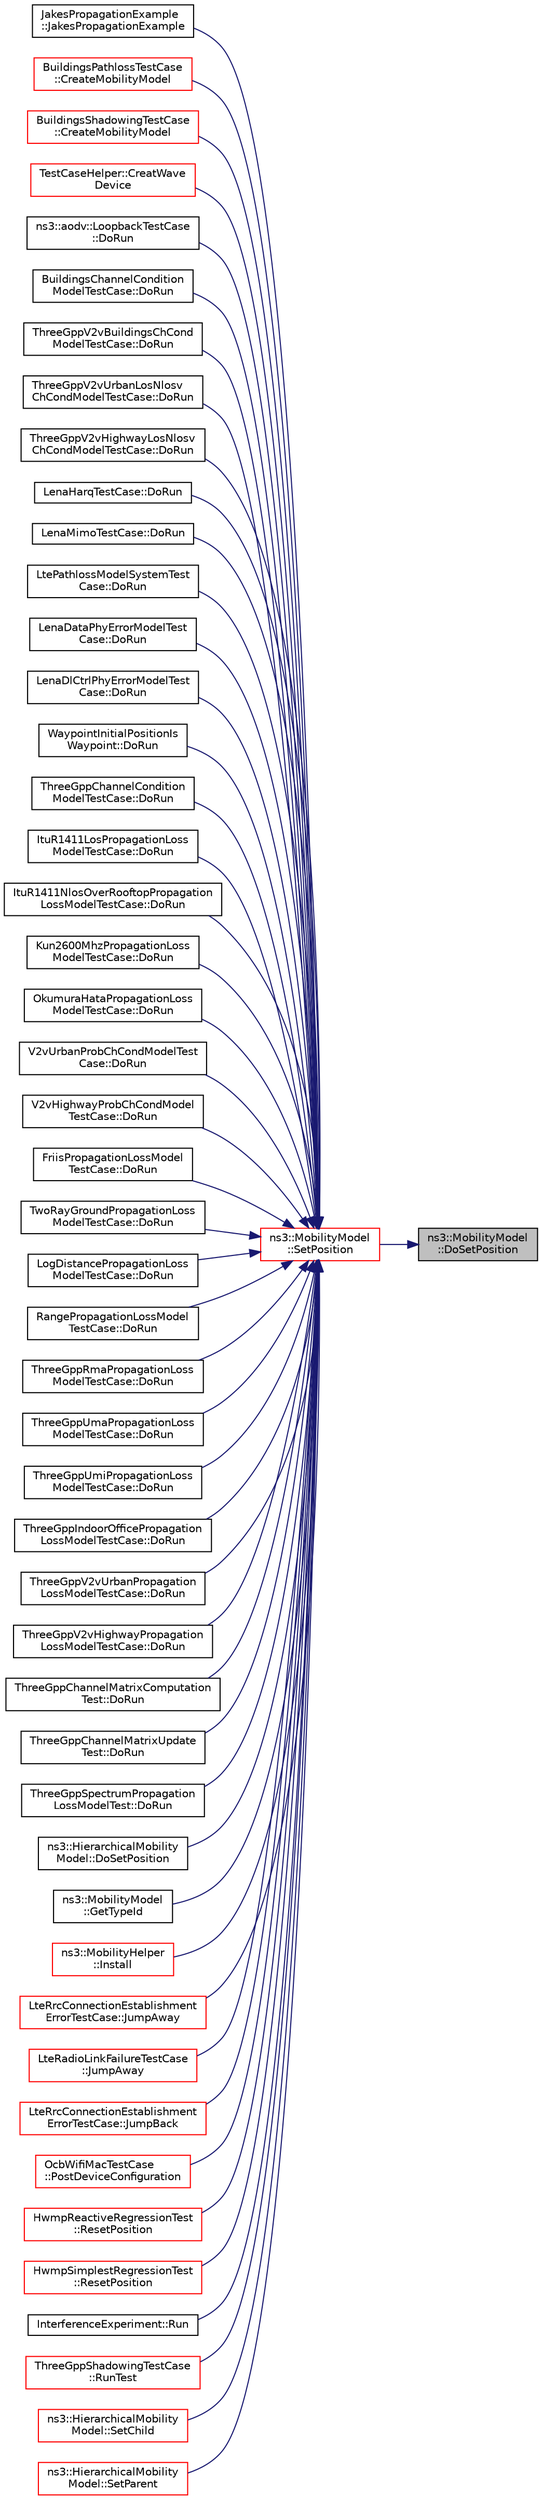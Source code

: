 digraph "ns3::MobilityModel::DoSetPosition"
{
 // LATEX_PDF_SIZE
  edge [fontname="Helvetica",fontsize="10",labelfontname="Helvetica",labelfontsize="10"];
  node [fontname="Helvetica",fontsize="10",shape=record];
  rankdir="RL";
  Node1 [label="ns3::MobilityModel\l::DoSetPosition",height=0.2,width=0.4,color="black", fillcolor="grey75", style="filled", fontcolor="black",tooltip=" "];
  Node1 -> Node2 [dir="back",color="midnightblue",fontsize="10",style="solid",fontname="Helvetica"];
  Node2 [label="ns3::MobilityModel\l::SetPosition",height=0.2,width=0.4,color="red", fillcolor="white", style="filled",URL="$classns3_1_1_mobility_model.html#ac584b3d5a309709d2f13ed6ada1e7640",tooltip=" "];
  Node2 -> Node3 [dir="back",color="midnightblue",fontsize="10",style="solid",fontname="Helvetica"];
  Node3 [label="JakesPropagationExample\l::JakesPropagationExample",height=0.2,width=0.4,color="black", fillcolor="white", style="filled",URL="$class_jakes_propagation_example.html#aecb2c5ae4d1b8545fdf9d4cf92365a0e",tooltip=" "];
  Node2 -> Node4 [dir="back",color="midnightblue",fontsize="10",style="solid",fontname="Helvetica"];
  Node4 [label="BuildingsPathlossTestCase\l::CreateMobilityModel",height=0.2,width=0.4,color="red", fillcolor="white", style="filled",URL="$class_buildings_pathloss_test_case.html#a22b970340b20ac349830e21a7b6abc6f",tooltip=" "];
  Node2 -> Node6 [dir="back",color="midnightblue",fontsize="10",style="solid",fontname="Helvetica"];
  Node6 [label="BuildingsShadowingTestCase\l::CreateMobilityModel",height=0.2,width=0.4,color="red", fillcolor="white", style="filled",URL="$class_buildings_shadowing_test_case.html#a43039af62f5ba963a7132f8f1cafe5e1",tooltip=" "];
  Node2 -> Node8 [dir="back",color="midnightblue",fontsize="10",style="solid",fontname="Helvetica"];
  Node8 [label="TestCaseHelper::CreatWave\lDevice",height=0.2,width=0.4,color="red", fillcolor="white", style="filled",URL="$class_test_case_helper.html#a24337801fa036883111fa1968606b57e",tooltip="Create WAVE device function."];
  Node2 -> Node12 [dir="back",color="midnightblue",fontsize="10",style="solid",fontname="Helvetica"];
  Node12 [label="ns3::aodv::LoopbackTestCase\l::DoRun",height=0.2,width=0.4,color="black", fillcolor="white", style="filled",URL="$classns3_1_1aodv_1_1_loopback_test_case.html#aa4ecd46f743a971813870cff58563eab",tooltip="Implementation to actually run this TestCase."];
  Node2 -> Node13 [dir="back",color="midnightblue",fontsize="10",style="solid",fontname="Helvetica"];
  Node13 [label="BuildingsChannelCondition\lModelTestCase::DoRun",height=0.2,width=0.4,color="black", fillcolor="white", style="filled",URL="$class_buildings_channel_condition_model_test_case.html#a6703a8ea3db02cf81f8be7caef44a631",tooltip="Builds the simulation scenario and perform the tests."];
  Node2 -> Node14 [dir="back",color="midnightblue",fontsize="10",style="solid",fontname="Helvetica"];
  Node14 [label="ThreeGppV2vBuildingsChCond\lModelTestCase::DoRun",height=0.2,width=0.4,color="black", fillcolor="white", style="filled",URL="$class_three_gpp_v2v_buildings_ch_cond_model_test_case.html#ace80b3b62bf98f57a5e0be6c204dd351",tooltip="Builds the simulation scenario and perform the tests."];
  Node2 -> Node15 [dir="back",color="midnightblue",fontsize="10",style="solid",fontname="Helvetica"];
  Node15 [label="ThreeGppV2vUrbanLosNlosv\lChCondModelTestCase::DoRun",height=0.2,width=0.4,color="black", fillcolor="white", style="filled",URL="$class_three_gpp_v2v_urban_los_nlosv_ch_cond_model_test_case.html#a3c2df4a7a3f3d79b69a9b82b5aed42aa",tooltip="Builds the simulation scenario and perform the tests."];
  Node2 -> Node16 [dir="back",color="midnightblue",fontsize="10",style="solid",fontname="Helvetica"];
  Node16 [label="ThreeGppV2vHighwayLosNlosv\lChCondModelTestCase::DoRun",height=0.2,width=0.4,color="black", fillcolor="white", style="filled",URL="$class_three_gpp_v2v_highway_los_nlosv_ch_cond_model_test_case.html#a6f70342d318085f5dd1ec9161fab5814",tooltip="Builds the simulation scenario and perform the tests."];
  Node2 -> Node17 [dir="back",color="midnightblue",fontsize="10",style="solid",fontname="Helvetica"];
  Node17 [label="LenaHarqTestCase::DoRun",height=0.2,width=0.4,color="black", fillcolor="white", style="filled",URL="$class_lena_harq_test_case.html#a77a86faca2ff6021e971516d82ea0533",tooltip="Implementation to actually run this TestCase."];
  Node2 -> Node18 [dir="back",color="midnightblue",fontsize="10",style="solid",fontname="Helvetica"];
  Node18 [label="LenaMimoTestCase::DoRun",height=0.2,width=0.4,color="black", fillcolor="white", style="filled",URL="$class_lena_mimo_test_case.html#a5479f5cb1621e84f8d28b4779f3e3b7c",tooltip="Implementation to actually run this TestCase."];
  Node2 -> Node19 [dir="back",color="midnightblue",fontsize="10",style="solid",fontname="Helvetica"];
  Node19 [label="LtePathlossModelSystemTest\lCase::DoRun",height=0.2,width=0.4,color="black", fillcolor="white", style="filled",URL="$class_lte_pathloss_model_system_test_case.html#a6cf8d23b5eab69a72e893419bbd13c1b",tooltip="Implementation to actually run this TestCase."];
  Node2 -> Node20 [dir="back",color="midnightblue",fontsize="10",style="solid",fontname="Helvetica"];
  Node20 [label="LenaDataPhyErrorModelTest\lCase::DoRun",height=0.2,width=0.4,color="black", fillcolor="white", style="filled",URL="$class_lena_data_phy_error_model_test_case.html#a363738c5b8d73b6b3398dc526faf7792",tooltip="Implementation to actually run this TestCase."];
  Node2 -> Node21 [dir="back",color="midnightblue",fontsize="10",style="solid",fontname="Helvetica"];
  Node21 [label="LenaDlCtrlPhyErrorModelTest\lCase::DoRun",height=0.2,width=0.4,color="black", fillcolor="white", style="filled",URL="$class_lena_dl_ctrl_phy_error_model_test_case.html#a1fb7c0a2adfe1083d7e0883b866b0954",tooltip="Implementation to actually run this TestCase."];
  Node2 -> Node22 [dir="back",color="midnightblue",fontsize="10",style="solid",fontname="Helvetica"];
  Node22 [label="WaypointInitialPositionIs\lWaypoint::DoRun",height=0.2,width=0.4,color="black", fillcolor="white", style="filled",URL="$class_waypoint_initial_position_is_waypoint.html#a277c97216e4f4c2c7cfffc2bace527e2",tooltip="Implementation to actually run this TestCase."];
  Node2 -> Node23 [dir="back",color="midnightblue",fontsize="10",style="solid",fontname="Helvetica"];
  Node23 [label="ThreeGppChannelCondition\lModelTestCase::DoRun",height=0.2,width=0.4,color="black", fillcolor="white", style="filled",URL="$class_three_gpp_channel_condition_model_test_case.html#a1e051fff0969bbc48d047f7a3a08ce0e",tooltip="Builds the simulation scenario and perform the tests."];
  Node2 -> Node24 [dir="back",color="midnightblue",fontsize="10",style="solid",fontname="Helvetica"];
  Node24 [label="ItuR1411LosPropagationLoss\lModelTestCase::DoRun",height=0.2,width=0.4,color="black", fillcolor="white", style="filled",URL="$class_itu_r1411_los_propagation_loss_model_test_case.html#a13bfa897fc98c45a328bf90f0f648249",tooltip="Implementation to actually run this TestCase."];
  Node2 -> Node25 [dir="back",color="midnightblue",fontsize="10",style="solid",fontname="Helvetica"];
  Node25 [label="ItuR1411NlosOverRooftopPropagation\lLossModelTestCase::DoRun",height=0.2,width=0.4,color="black", fillcolor="white", style="filled",URL="$class_itu_r1411_nlos_over_rooftop_propagation_loss_model_test_case.html#a8b0deec1405f06522fd9d3a44734e51d",tooltip="Implementation to actually run this TestCase."];
  Node2 -> Node26 [dir="back",color="midnightblue",fontsize="10",style="solid",fontname="Helvetica"];
  Node26 [label="Kun2600MhzPropagationLoss\lModelTestCase::DoRun",height=0.2,width=0.4,color="black", fillcolor="white", style="filled",URL="$class_kun2600_mhz_propagation_loss_model_test_case.html#aa5278eaa92b5abce1cd91bfea29ec794",tooltip="Implementation to actually run this TestCase."];
  Node2 -> Node27 [dir="back",color="midnightblue",fontsize="10",style="solid",fontname="Helvetica"];
  Node27 [label="OkumuraHataPropagationLoss\lModelTestCase::DoRun",height=0.2,width=0.4,color="black", fillcolor="white", style="filled",URL="$class_okumura_hata_propagation_loss_model_test_case.html#a2eeb636f42a7780e1767fb2fb21875af",tooltip="Implementation to actually run this TestCase."];
  Node2 -> Node28 [dir="back",color="midnightblue",fontsize="10",style="solid",fontname="Helvetica"];
  Node28 [label="V2vUrbanProbChCondModelTest\lCase::DoRun",height=0.2,width=0.4,color="black", fillcolor="white", style="filled",URL="$class_v2v_urban_prob_ch_cond_model_test_case.html#a5e8a78e5af26ac34bec4ab6c18fde149",tooltip="Builds the simulation scenario and perform the tests."];
  Node2 -> Node29 [dir="back",color="midnightblue",fontsize="10",style="solid",fontname="Helvetica"];
  Node29 [label="V2vHighwayProbChCondModel\lTestCase::DoRun",height=0.2,width=0.4,color="black", fillcolor="white", style="filled",URL="$class_v2v_highway_prob_ch_cond_model_test_case.html#aa973405f68efce293f6a395ab7a2af4f",tooltip="Builds the simulation scenario and perform the tests."];
  Node2 -> Node30 [dir="back",color="midnightblue",fontsize="10",style="solid",fontname="Helvetica"];
  Node30 [label="FriisPropagationLossModel\lTestCase::DoRun",height=0.2,width=0.4,color="black", fillcolor="white", style="filled",URL="$class_friis_propagation_loss_model_test_case.html#a9beb37a3138674891389344df52b2992",tooltip="Implementation to actually run this TestCase."];
  Node2 -> Node31 [dir="back",color="midnightblue",fontsize="10",style="solid",fontname="Helvetica"];
  Node31 [label="TwoRayGroundPropagationLoss\lModelTestCase::DoRun",height=0.2,width=0.4,color="black", fillcolor="white", style="filled",URL="$class_two_ray_ground_propagation_loss_model_test_case.html#ab9c944227a539d51afe1bcd969c6dfd6",tooltip="Implementation to actually run this TestCase."];
  Node2 -> Node32 [dir="back",color="midnightblue",fontsize="10",style="solid",fontname="Helvetica"];
  Node32 [label="LogDistancePropagationLoss\lModelTestCase::DoRun",height=0.2,width=0.4,color="black", fillcolor="white", style="filled",URL="$class_log_distance_propagation_loss_model_test_case.html#a25ff5690736a22d0454da11e0bcfc0e6",tooltip="Implementation to actually run this TestCase."];
  Node2 -> Node33 [dir="back",color="midnightblue",fontsize="10",style="solid",fontname="Helvetica"];
  Node33 [label="RangePropagationLossModel\lTestCase::DoRun",height=0.2,width=0.4,color="black", fillcolor="white", style="filled",URL="$class_range_propagation_loss_model_test_case.html#ad34c21db53296e3cb16176b801dbe71c",tooltip="Implementation to actually run this TestCase."];
  Node2 -> Node34 [dir="back",color="midnightblue",fontsize="10",style="solid",fontname="Helvetica"];
  Node34 [label="ThreeGppRmaPropagationLoss\lModelTestCase::DoRun",height=0.2,width=0.4,color="black", fillcolor="white", style="filled",URL="$class_three_gpp_rma_propagation_loss_model_test_case.html#aa4a38e82ca1004b59c0abcc446c2a01a",tooltip="Build the simulation scenario and run the tests."];
  Node2 -> Node35 [dir="back",color="midnightblue",fontsize="10",style="solid",fontname="Helvetica"];
  Node35 [label="ThreeGppUmaPropagationLoss\lModelTestCase::DoRun",height=0.2,width=0.4,color="black", fillcolor="white", style="filled",URL="$class_three_gpp_uma_propagation_loss_model_test_case.html#aa8ceffe25ccf60048b4b365f79911860",tooltip="Build the simulation scenario and run the tests."];
  Node2 -> Node36 [dir="back",color="midnightblue",fontsize="10",style="solid",fontname="Helvetica"];
  Node36 [label="ThreeGppUmiPropagationLoss\lModelTestCase::DoRun",height=0.2,width=0.4,color="black", fillcolor="white", style="filled",URL="$class_three_gpp_umi_propagation_loss_model_test_case.html#a3dcc34a4e76cd868f0c3d20575d5e0c5",tooltip="Build the simulation scenario and run the tests."];
  Node2 -> Node37 [dir="back",color="midnightblue",fontsize="10",style="solid",fontname="Helvetica"];
  Node37 [label="ThreeGppIndoorOfficePropagation\lLossModelTestCase::DoRun",height=0.2,width=0.4,color="black", fillcolor="white", style="filled",URL="$class_three_gpp_indoor_office_propagation_loss_model_test_case.html#a0bd03c06e235ec2b26a1548547a6c618",tooltip="Build the simulation scenario and run the tests."];
  Node2 -> Node38 [dir="back",color="midnightblue",fontsize="10",style="solid",fontname="Helvetica"];
  Node38 [label="ThreeGppV2vUrbanPropagation\lLossModelTestCase::DoRun",height=0.2,width=0.4,color="black", fillcolor="white", style="filled",URL="$class_three_gpp_v2v_urban_propagation_loss_model_test_case.html#affde3e2153502acdac434e169d7399f8",tooltip="Build the simulation scenario and run the tests."];
  Node2 -> Node39 [dir="back",color="midnightblue",fontsize="10",style="solid",fontname="Helvetica"];
  Node39 [label="ThreeGppV2vHighwayPropagation\lLossModelTestCase::DoRun",height=0.2,width=0.4,color="black", fillcolor="white", style="filled",URL="$class_three_gpp_v2v_highway_propagation_loss_model_test_case.html#a1a427594242f97fc5a7bebce9fe1b8bd",tooltip="Build the simulation scenario and run the tests."];
  Node2 -> Node40 [dir="back",color="midnightblue",fontsize="10",style="solid",fontname="Helvetica"];
  Node40 [label="ThreeGppChannelMatrixComputation\lTest::DoRun",height=0.2,width=0.4,color="black", fillcolor="white", style="filled",URL="$class_three_gpp_channel_matrix_computation_test.html#a25ad42a4b613a9a5614e685c7ec5bdde",tooltip="Build the test scenario."];
  Node2 -> Node41 [dir="back",color="midnightblue",fontsize="10",style="solid",fontname="Helvetica"];
  Node41 [label="ThreeGppChannelMatrixUpdate\lTest::DoRun",height=0.2,width=0.4,color="black", fillcolor="white", style="filled",URL="$class_three_gpp_channel_matrix_update_test.html#a9b335151b46bbd8d8531be9726d0d869",tooltip="Build the test scenario."];
  Node2 -> Node42 [dir="back",color="midnightblue",fontsize="10",style="solid",fontname="Helvetica"];
  Node42 [label="ThreeGppSpectrumPropagation\lLossModelTest::DoRun",height=0.2,width=0.4,color="black", fillcolor="white", style="filled",URL="$class_three_gpp_spectrum_propagation_loss_model_test.html#ab450da09766147dacd0d209d5e7d9044",tooltip="Build the test scenario."];
  Node2 -> Node43 [dir="back",color="midnightblue",fontsize="10",style="solid",fontname="Helvetica"];
  Node43 [label="ns3::HierarchicalMobility\lModel::DoSetPosition",height=0.2,width=0.4,color="black", fillcolor="white", style="filled",URL="$classns3_1_1_hierarchical_mobility_model.html#a484afa83a1a90737a901409279284296",tooltip=" "];
  Node2 -> Node44 [dir="back",color="midnightblue",fontsize="10",style="solid",fontname="Helvetica"];
  Node44 [label="ns3::MobilityModel\l::GetTypeId",height=0.2,width=0.4,color="black", fillcolor="white", style="filled",URL="$classns3_1_1_mobility_model.html#a3d1346ba74cc805812fac131070ba439",tooltip="Register this type with the TypeId system."];
  Node2 -> Node45 [dir="back",color="midnightblue",fontsize="10",style="solid",fontname="Helvetica"];
  Node45 [label="ns3::MobilityHelper\l::Install",height=0.2,width=0.4,color="red", fillcolor="white", style="filled",URL="$classns3_1_1_mobility_helper.html#a4da4b0cc1211f4c9288b978ed7d3f85a",tooltip="\"Layout\" a single node according to the current position allocator type."];
  Node2 -> Node58 [dir="back",color="midnightblue",fontsize="10",style="solid",fontname="Helvetica"];
  Node58 [label="LteRrcConnectionEstablishment\lErrorTestCase::JumpAway",height=0.2,width=0.4,color="red", fillcolor="white", style="filled",URL="$class_lte_rrc_connection_establishment_error_test_case.html#a297c4a558b44845a12725703d3604ab2",tooltip="Jump away function."];
  Node2 -> Node60 [dir="back",color="midnightblue",fontsize="10",style="solid",fontname="Helvetica"];
  Node60 [label="LteRadioLinkFailureTestCase\l::JumpAway",height=0.2,width=0.4,color="red", fillcolor="white", style="filled",URL="$class_lte_radio_link_failure_test_case.html#a14f3ba5046488645c782402ed3f8a96c",tooltip="Jump away function."];
  Node2 -> Node62 [dir="back",color="midnightblue",fontsize="10",style="solid",fontname="Helvetica"];
  Node62 [label="LteRrcConnectionEstablishment\lErrorTestCase::JumpBack",height=0.2,width=0.4,color="red", fillcolor="white", style="filled",URL="$class_lte_rrc_connection_establishment_error_test_case.html#a225bf3ff1808c5f71cac5a85ffbb7fd6",tooltip="Jump back function."];
  Node2 -> Node63 [dir="back",color="midnightblue",fontsize="10",style="solid",fontname="Helvetica"];
  Node63 [label="OcbWifiMacTestCase\l::PostDeviceConfiguration",height=0.2,width=0.4,color="red", fillcolor="white", style="filled",URL="$class_ocb_wifi_mac_test_case.html#a6b536e2fc476ebf85d4cd0ae7490987c",tooltip="Post device configuration function."];
  Node2 -> Node65 [dir="back",color="midnightblue",fontsize="10",style="solid",fontname="Helvetica"];
  Node65 [label="HwmpReactiveRegressionTest\l::ResetPosition",height=0.2,width=0.4,color="red", fillcolor="white", style="filled",URL="$class_hwmp_reactive_regression_test.html#a4e90c3bf3be7eaf73a9b84d26d6ec0f3",tooltip="Reset position function."];
  Node2 -> Node68 [dir="back",color="midnightblue",fontsize="10",style="solid",fontname="Helvetica"];
  Node68 [label="HwmpSimplestRegressionTest\l::ResetPosition",height=0.2,width=0.4,color="red", fillcolor="white", style="filled",URL="$class_hwmp_simplest_regression_test.html#a50d0092d9d3f89eaa15670260a147de7",tooltip="Reset position."];
  Node2 -> Node71 [dir="back",color="midnightblue",fontsize="10",style="solid",fontname="Helvetica"];
  Node71 [label="InterferenceExperiment::Run",height=0.2,width=0.4,color="black", fillcolor="white", style="filled",URL="$class_interference_experiment.html#ae31524d224c311c36d8b1dd5fcc9f269",tooltip="Run function."];
  Node2 -> Node72 [dir="back",color="midnightblue",fontsize="10",style="solid",fontname="Helvetica"];
  Node72 [label="ThreeGppShadowingTestCase\l::RunTest",height=0.2,width=0.4,color="red", fillcolor="white", style="filled",URL="$class_three_gpp_shadowing_test_case.html#aca35b24cf1e8b577cdc973153e828b99",tooltip="Run the experiment."];
  Node2 -> Node74 [dir="back",color="midnightblue",fontsize="10",style="solid",fontname="Helvetica"];
  Node74 [label="ns3::HierarchicalMobility\lModel::SetChild",height=0.2,width=0.4,color="red", fillcolor="white", style="filled",URL="$classns3_1_1_hierarchical_mobility_model.html#ac25ee0060180aaf841715684ad827521",tooltip="Sets the child mobility model to a new one."];
  Node2 -> Node76 [dir="back",color="midnightblue",fontsize="10",style="solid",fontname="Helvetica"];
  Node76 [label="ns3::HierarchicalMobility\lModel::SetParent",height=0.2,width=0.4,color="red", fillcolor="white", style="filled",URL="$classns3_1_1_hierarchical_mobility_model.html#a703a6a61e730333fb1527ce03c893cff",tooltip="Sets the parent mobility model to a new one."];
}
